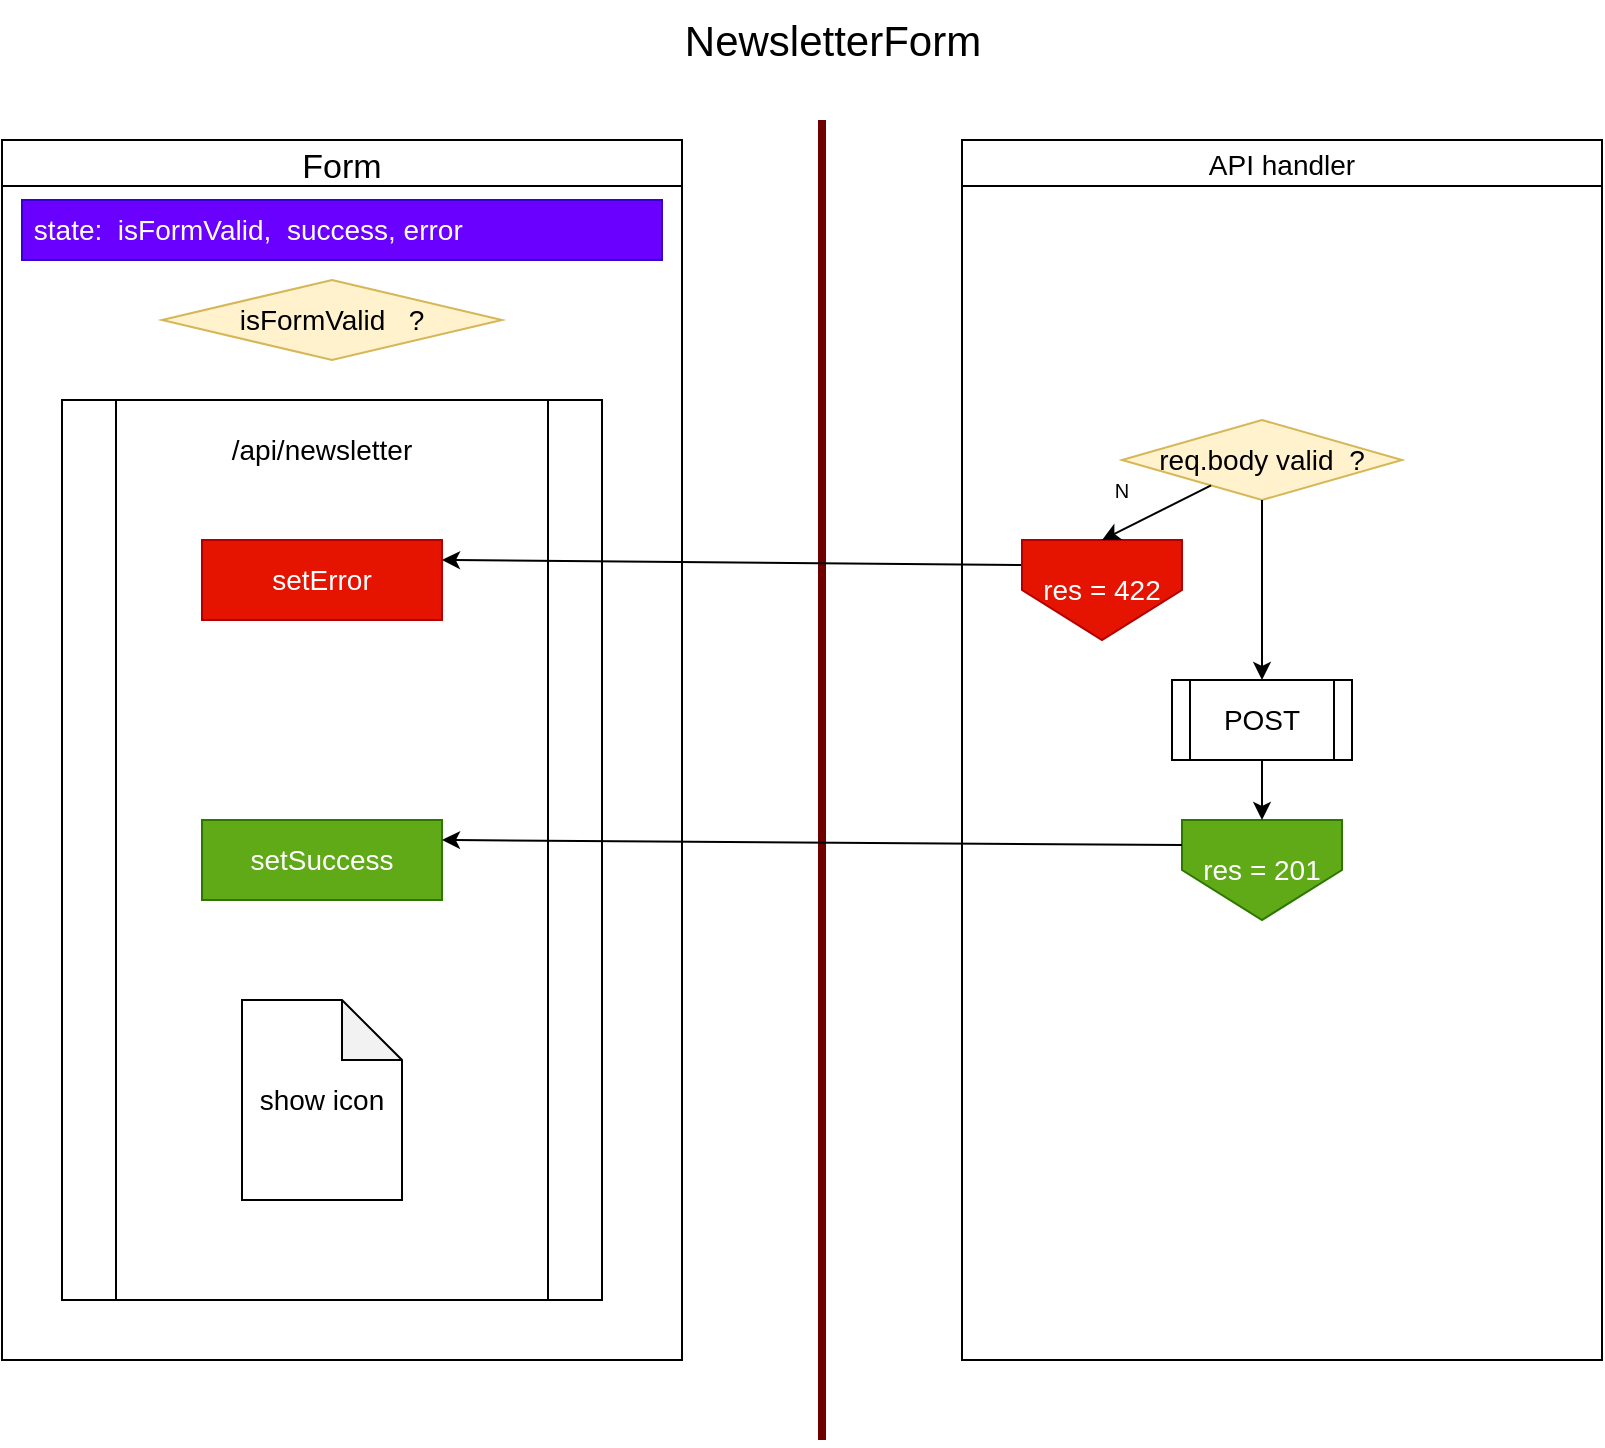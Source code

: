 <mxfile>
    <diagram id="EeXMZ1J7gJ39NjEm3L6s" name="Page-1">
        <mxGraphModel dx="802" dy="561" grid="1" gridSize="10" guides="1" tooltips="1" connect="1" arrows="1" fold="1" page="1" pageScale="1" pageWidth="1100" pageHeight="1700" math="0" shadow="0">
            <root>
                <mxCell id="0"/>
                <mxCell id="1" parent="0"/>
                <mxCell id="2" value="NewsletterForm" style="text;strokeColor=none;fillColor=none;html=1;fontSize=21;fontStyle=0;verticalAlign=middle;align=center;" parent="1" vertex="1">
                    <mxGeometry x="270" y="10" width="330" height="40" as="geometry"/>
                </mxCell>
                <mxCell id="3" value="" style="endArrow=none;html=1;fontSize=21;fillColor=#a20025;strokeColor=#6F0000;strokeWidth=4;" parent="1" edge="1">
                    <mxGeometry width="50" height="50" relative="1" as="geometry">
                        <mxPoint x="430" y="730" as="sourcePoint"/>
                        <mxPoint x="430" y="70" as="targetPoint"/>
                    </mxGeometry>
                </mxCell>
                <mxCell id="4" value="Form" style="swimlane;fontSize=17;fontStyle=0;startSize=23;" parent="1" vertex="1">
                    <mxGeometry x="20" y="80" width="340" height="610" as="geometry"/>
                </mxCell>
                <mxCell id="5" value="&amp;nbsp;state:&amp;nbsp; isFormValid,&amp;nbsp; success, error&amp;nbsp; &amp;nbsp;" style="text;html=1;strokeColor=#3700CC;fillColor=#6a00ff;align=left;verticalAlign=middle;whiteSpace=wrap;rounded=0;fontSize=14;fontColor=#ffffff;fontStyle=0" parent="4" vertex="1">
                    <mxGeometry x="10" y="30" width="320" height="30" as="geometry"/>
                </mxCell>
                <mxCell id="7" value="isFormValid&amp;nbsp; &amp;nbsp;?" style="rhombus;whiteSpace=wrap;html=1;fontSize=14;fillColor=#fff2cc;strokeColor=#d6b656;" parent="4" vertex="1">
                    <mxGeometry x="80" y="70" width="170" height="40" as="geometry"/>
                </mxCell>
                <mxCell id="8" value="" style="shape=process;whiteSpace=wrap;html=1;backgroundOutline=1;fontSize=14;" parent="4" vertex="1">
                    <mxGeometry x="30" y="130" width="270" height="450" as="geometry"/>
                </mxCell>
                <mxCell id="21" value="/api/newsletter" style="text;html=1;strokeColor=none;fillColor=none;align=center;verticalAlign=middle;whiteSpace=wrap;rounded=0;fontSize=14;" parent="4" vertex="1">
                    <mxGeometry x="130" y="140" width="60" height="30" as="geometry"/>
                </mxCell>
                <mxCell id="31" value="setError" style="rounded=0;whiteSpace=wrap;html=1;fontSize=14;fillColor=#e51400;fontColor=#ffffff;strokeColor=#B20000;" parent="4" vertex="1">
                    <mxGeometry x="100" y="200" width="120" height="40" as="geometry"/>
                </mxCell>
                <mxCell id="32" value="setSuccess" style="rounded=0;whiteSpace=wrap;html=1;fontSize=14;fillColor=#60a917;fontColor=#ffffff;strokeColor=#2D7600;" parent="4" vertex="1">
                    <mxGeometry x="100" y="340" width="120" height="40" as="geometry"/>
                </mxCell>
                <mxCell id="34" value="show icon" style="shape=note;whiteSpace=wrap;html=1;backgroundOutline=1;darkOpacity=0.05;fontSize=14;" parent="4" vertex="1">
                    <mxGeometry x="120" y="430" width="80" height="100" as="geometry"/>
                </mxCell>
                <mxCell id="22" value="" style="endArrow=classic;html=1;fontSize=14;exitX=0;exitY=0.25;exitDx=0;exitDy=0;entryX=1;entryY=0.25;entryDx=0;entryDy=0;" parent="1" source="26" edge="1" target="31">
                    <mxGeometry width="50" height="50" relative="1" as="geometry">
                        <mxPoint x="500" y="300" as="sourcePoint"/>
                        <mxPoint x="310" y="301" as="targetPoint"/>
                    </mxGeometry>
                </mxCell>
                <mxCell id="24" value="API handler" style="swimlane;fontSize=14;fontStyle=0;" parent="1" vertex="1">
                    <mxGeometry x="500" y="80" width="320" height="610" as="geometry"/>
                </mxCell>
                <mxCell id="25" value="req.body valid&amp;nbsp; ?" style="rhombus;whiteSpace=wrap;html=1;fontSize=14;fillColor=#fff2cc;strokeColor=#d6b656;" parent="24" vertex="1">
                    <mxGeometry x="80" y="140" width="140" height="40" as="geometry"/>
                </mxCell>
                <mxCell id="26" value="res = 422" style="shape=offPageConnector;whiteSpace=wrap;html=1;fontSize=14;size=0.5;fillColor=#e51400;fontColor=#ffffff;strokeColor=#B20000;" parent="24" vertex="1">
                    <mxGeometry x="30" y="200" width="80" height="50" as="geometry"/>
                </mxCell>
                <mxCell id="27" value="POST" style="shape=process;whiteSpace=wrap;html=1;backgroundOutline=1;fontSize=14;" parent="24" vertex="1">
                    <mxGeometry x="105" y="270" width="90" height="40" as="geometry"/>
                </mxCell>
                <mxCell id="29" value="res = 201" style="shape=offPageConnector;whiteSpace=wrap;html=1;fontSize=14;size=0.5;fillColor=#60a917;fontColor=#ffffff;strokeColor=#2D7600;" parent="24" vertex="1">
                    <mxGeometry x="110" y="340" width="80" height="50" as="geometry"/>
                </mxCell>
                <mxCell id="35" value="" style="endArrow=classic;html=1;entryX=0.5;entryY=0;entryDx=0;entryDy=0;" edge="1" parent="24" source="25" target="26">
                    <mxGeometry width="50" height="50" relative="1" as="geometry">
                        <mxPoint x="-100" y="230" as="sourcePoint"/>
                        <mxPoint x="-50" y="180" as="targetPoint"/>
                    </mxGeometry>
                </mxCell>
                <mxCell id="36" value="" style="endArrow=classic;html=1;exitX=0.5;exitY=1;exitDx=0;exitDy=0;entryX=0.5;entryY=0;entryDx=0;entryDy=0;" edge="1" parent="24" source="25" target="27">
                    <mxGeometry width="50" height="50" relative="1" as="geometry">
                        <mxPoint x="-100" y="230" as="sourcePoint"/>
                        <mxPoint x="-50" y="180" as="targetPoint"/>
                    </mxGeometry>
                </mxCell>
                <mxCell id="37" value="" style="endArrow=classic;html=1;exitX=0.5;exitY=1;exitDx=0;exitDy=0;entryX=0.5;entryY=0;entryDx=0;entryDy=0;" edge="1" parent="24" source="27" target="29">
                    <mxGeometry width="50" height="50" relative="1" as="geometry">
                        <mxPoint x="-100" y="230" as="sourcePoint"/>
                        <mxPoint x="-50" y="180" as="targetPoint"/>
                    </mxGeometry>
                </mxCell>
                <mxCell id="38" value="N" style="text;html=1;strokeColor=none;fillColor=none;align=center;verticalAlign=middle;whiteSpace=wrap;rounded=0;fontSize=10;" vertex="1" parent="24">
                    <mxGeometry x="50" y="160" width="60" height="30" as="geometry"/>
                </mxCell>
                <mxCell id="30" value="" style="endArrow=classic;html=1;fontSize=14;exitX=0;exitY=0.25;exitDx=0;exitDy=0;entryX=1;entryY=0.25;entryDx=0;entryDy=0;" parent="1" source="29" edge="1" target="32">
                    <mxGeometry width="50" height="50" relative="1" as="geometry">
                        <mxPoint x="410" y="400" as="sourcePoint"/>
                        <mxPoint x="300" y="440" as="targetPoint"/>
                    </mxGeometry>
                </mxCell>
            </root>
        </mxGraphModel>
    </diagram>
</mxfile>